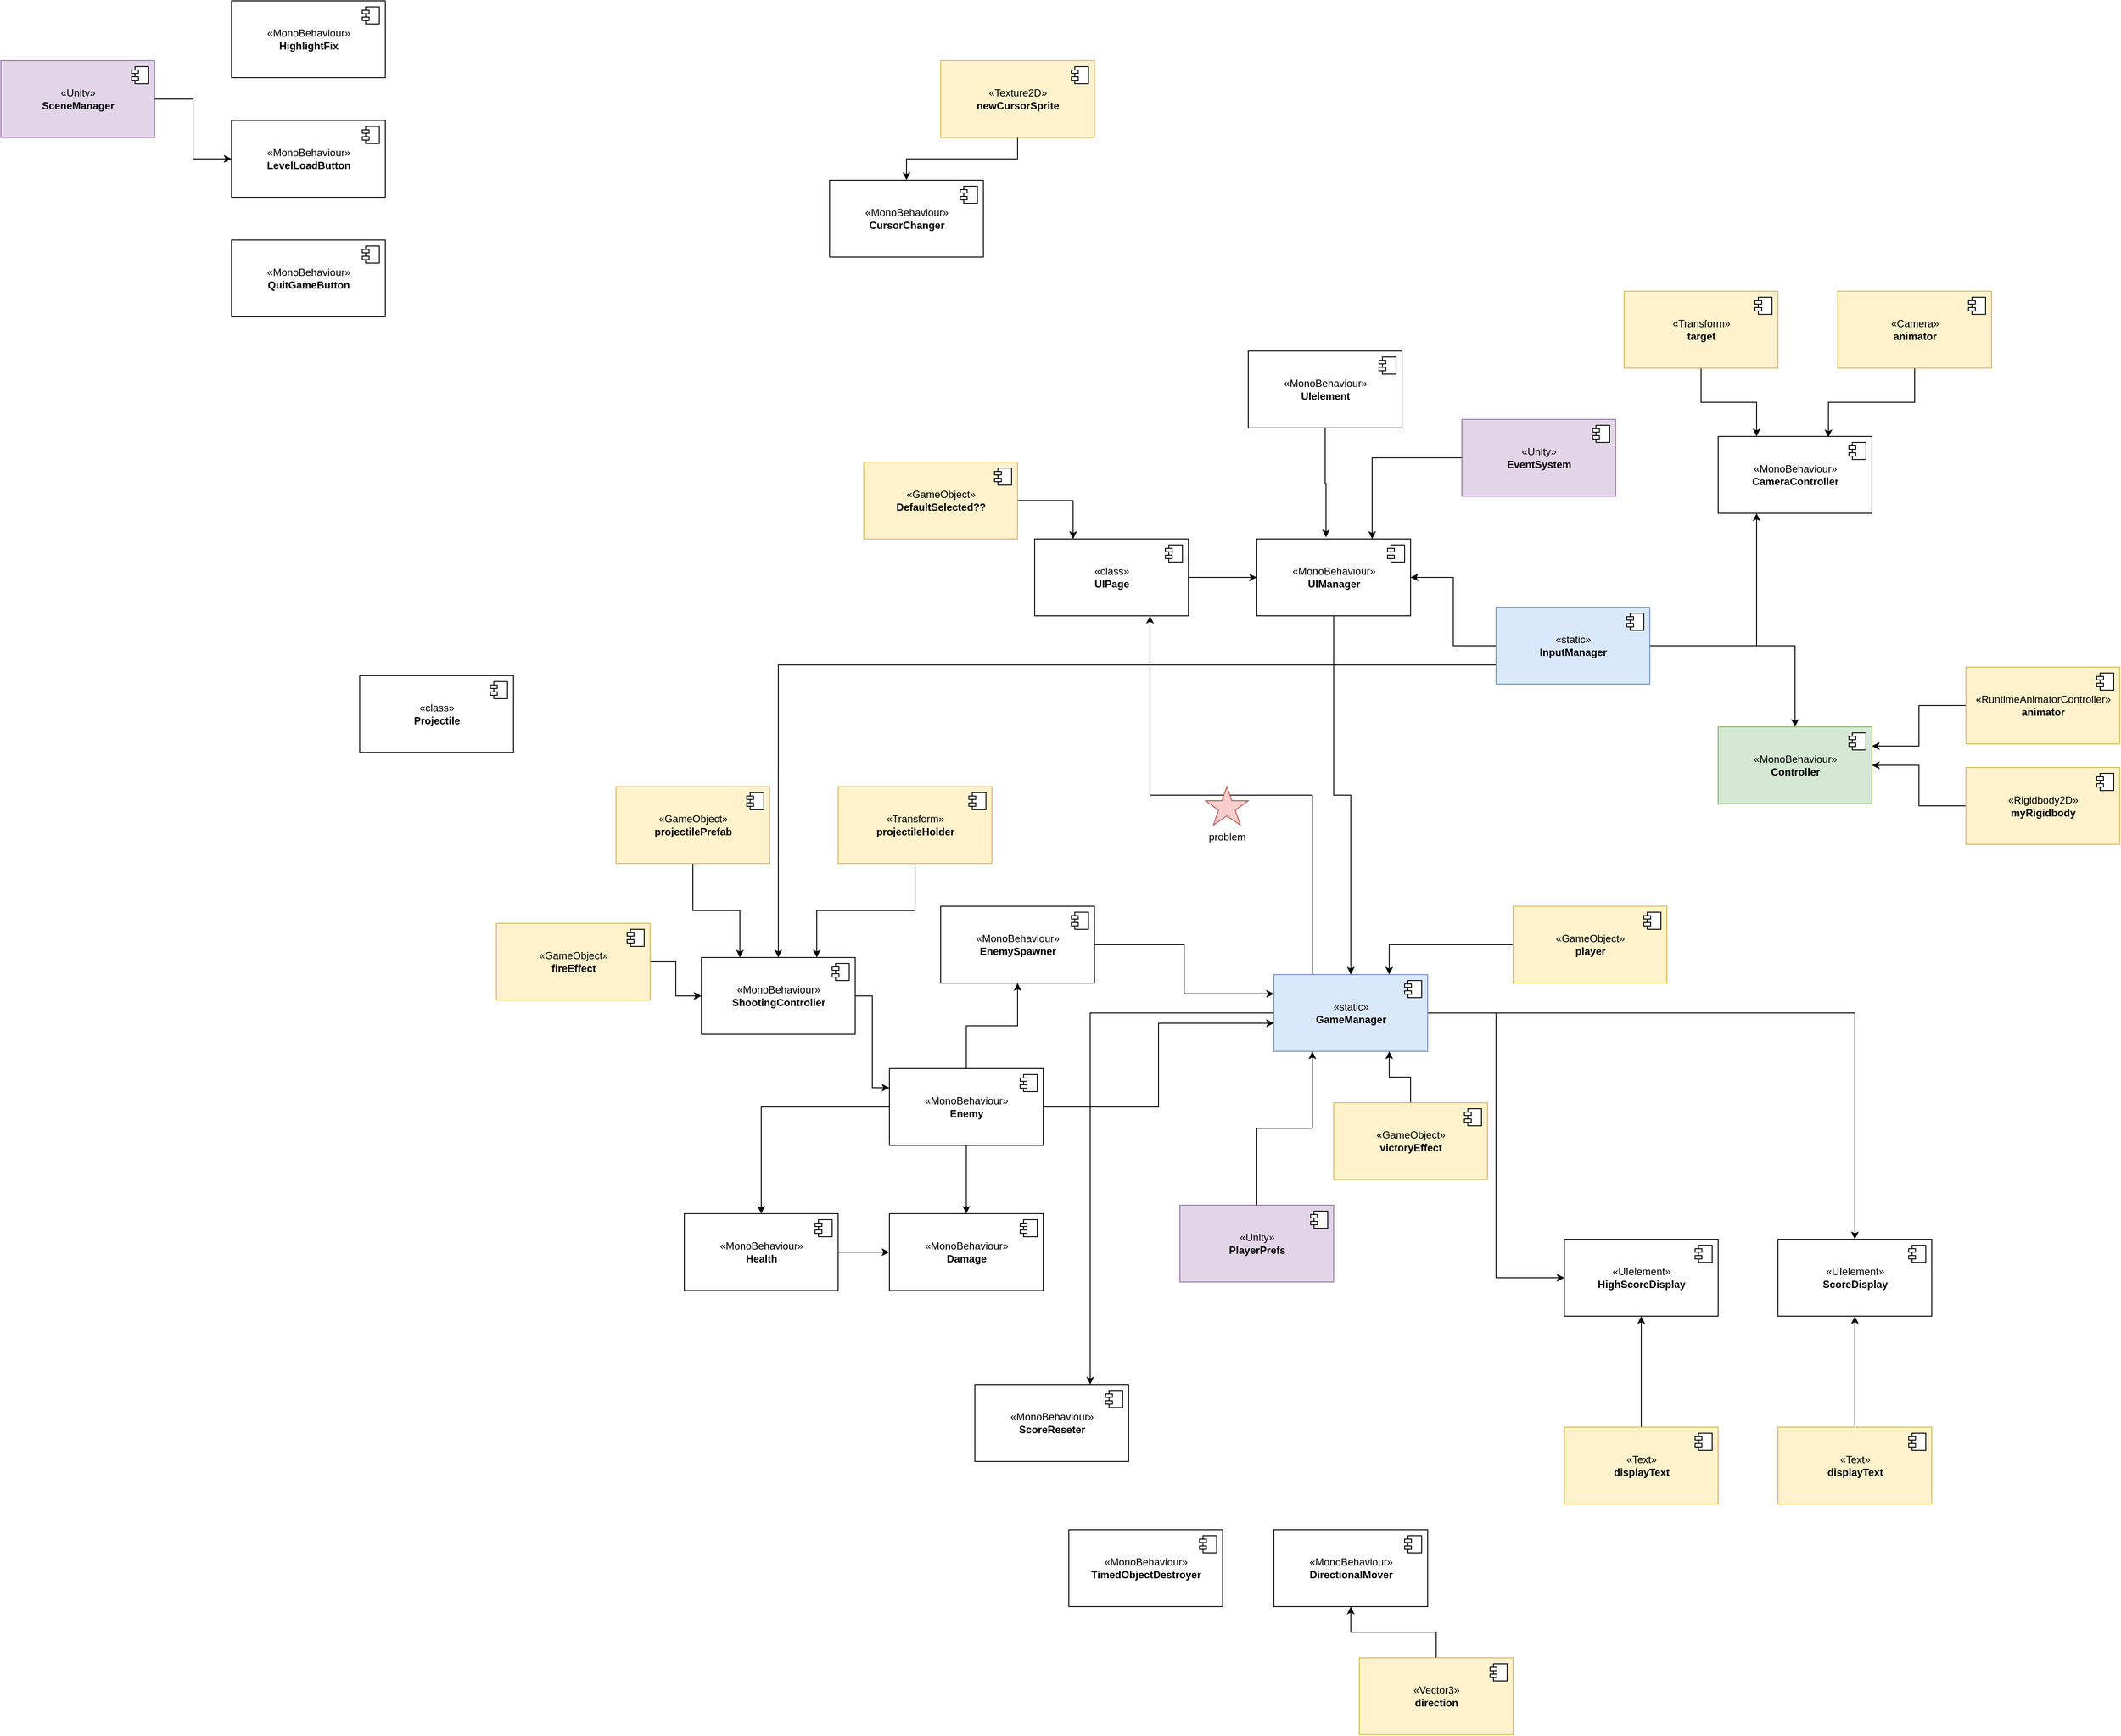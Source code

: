 <mxfile version="15.2.7" type="device"><diagram id="ICL6X1xurMgv6Cd_a8UE" name="Page-1"><mxGraphModel dx="1422" dy="822" grid="1" gridSize="10" guides="1" tooltips="1" connect="1" arrows="1" fold="1" page="1" pageScale="1" pageWidth="2400" pageHeight="2400" math="0" shadow="0"><root><mxCell id="0"/><mxCell id="1" parent="0"/><mxCell id="eBs7RHMkKGkpr1KGP_uZ-1" style="edgeStyle=orthogonalEdgeStyle;rounded=0;orthogonalLoop=1;jettySize=auto;html=1;entryX=0.5;entryY=0;entryDx=0;entryDy=0;" edge="1" parent="1" source="eBs7RHMkKGkpr1KGP_uZ-2" target="eBs7RHMkKGkpr1KGP_uZ-7"><mxGeometry relative="1" as="geometry"/></mxCell><mxCell id="eBs7RHMkKGkpr1KGP_uZ-2" value="«MonoBehaviour»&lt;br&gt;&lt;b&gt;UIManager&lt;/b&gt;" style="html=1;dropTarget=0;" vertex="1" parent="1"><mxGeometry x="1830" y="740" width="180" height="90" as="geometry"/></mxCell><mxCell id="eBs7RHMkKGkpr1KGP_uZ-3" value="" style="shape=module;jettyWidth=8;jettyHeight=4;" vertex="1" parent="eBs7RHMkKGkpr1KGP_uZ-2"><mxGeometry x="1" width="20" height="20" relative="1" as="geometry"><mxPoint x="-27" y="7" as="offset"/></mxGeometry></mxCell><mxCell id="eBs7RHMkKGkpr1KGP_uZ-4" style="edgeStyle=orthogonalEdgeStyle;rounded=0;orthogonalLoop=1;jettySize=auto;html=1;exitX=0.25;exitY=0;exitDx=0;exitDy=0;entryX=0.75;entryY=1;entryDx=0;entryDy=0;" edge="1" parent="1" source="eBs7RHMkKGkpr1KGP_uZ-7" target="eBs7RHMkKGkpr1KGP_uZ-32"><mxGeometry relative="1" as="geometry"/></mxCell><mxCell id="eBs7RHMkKGkpr1KGP_uZ-5" style="edgeStyle=orthogonalEdgeStyle;rounded=0;orthogonalLoop=1;jettySize=auto;html=1;entryX=0;entryY=0.5;entryDx=0;entryDy=0;" edge="1" parent="1" source="eBs7RHMkKGkpr1KGP_uZ-7" target="eBs7RHMkKGkpr1KGP_uZ-71"><mxGeometry relative="1" as="geometry"/></mxCell><mxCell id="eBs7RHMkKGkpr1KGP_uZ-6" style="edgeStyle=orthogonalEdgeStyle;rounded=0;orthogonalLoop=1;jettySize=auto;html=1;entryX=0.5;entryY=0;entryDx=0;entryDy=0;" edge="1" parent="1" source="eBs7RHMkKGkpr1KGP_uZ-7" target="eBs7RHMkKGkpr1KGP_uZ-87"><mxGeometry relative="1" as="geometry"/></mxCell><mxCell id="eBs7RHMkKGkpr1KGP_uZ-109" style="edgeStyle=orthogonalEdgeStyle;rounded=0;orthogonalLoop=1;jettySize=auto;html=1;entryX=0.75;entryY=0;entryDx=0;entryDy=0;" edge="1" parent="1" source="eBs7RHMkKGkpr1KGP_uZ-7" target="eBs7RHMkKGkpr1KGP_uZ-107"><mxGeometry relative="1" as="geometry"/></mxCell><mxCell id="eBs7RHMkKGkpr1KGP_uZ-7" value="«static»&lt;br&gt;&lt;b&gt;GameManager&lt;/b&gt;" style="html=1;dropTarget=0;fillColor=#dae8fc;strokeColor=#6c8ebf;" vertex="1" parent="1"><mxGeometry x="1850" y="1250" width="180" height="90" as="geometry"/></mxCell><mxCell id="eBs7RHMkKGkpr1KGP_uZ-8" value="" style="shape=module;jettyWidth=8;jettyHeight=4;" vertex="1" parent="eBs7RHMkKGkpr1KGP_uZ-7"><mxGeometry x="1" width="20" height="20" relative="1" as="geometry"><mxPoint x="-27" y="7" as="offset"/></mxGeometry></mxCell><mxCell id="eBs7RHMkKGkpr1KGP_uZ-9" value="«MonoBehaviour»&lt;br&gt;&lt;b&gt;Controller&lt;/b&gt;" style="html=1;dropTarget=0;fillColor=#d5e8d4;strokeColor=#82b366;" vertex="1" parent="1"><mxGeometry x="2370" y="960" width="180" height="90" as="geometry"/></mxCell><mxCell id="eBs7RHMkKGkpr1KGP_uZ-10" value="" style="shape=module;jettyWidth=8;jettyHeight=4;" vertex="1" parent="eBs7RHMkKGkpr1KGP_uZ-9"><mxGeometry x="1" width="20" height="20" relative="1" as="geometry"><mxPoint x="-27" y="7" as="offset"/></mxGeometry></mxCell><mxCell id="eBs7RHMkKGkpr1KGP_uZ-11" style="edgeStyle=orthogonalEdgeStyle;rounded=0;orthogonalLoop=1;jettySize=auto;html=1;entryX=0.5;entryY=0;entryDx=0;entryDy=0;" edge="1" parent="1" source="eBs7RHMkKGkpr1KGP_uZ-15" target="eBs7RHMkKGkpr1KGP_uZ-9"><mxGeometry relative="1" as="geometry"/></mxCell><mxCell id="eBs7RHMkKGkpr1KGP_uZ-12" style="edgeStyle=orthogonalEdgeStyle;rounded=0;orthogonalLoop=1;jettySize=auto;html=1;entryX=1;entryY=0.5;entryDx=0;entryDy=0;" edge="1" parent="1" source="eBs7RHMkKGkpr1KGP_uZ-15" target="eBs7RHMkKGkpr1KGP_uZ-2"><mxGeometry relative="1" as="geometry"/></mxCell><mxCell id="eBs7RHMkKGkpr1KGP_uZ-13" style="edgeStyle=orthogonalEdgeStyle;rounded=0;orthogonalLoop=1;jettySize=auto;html=1;entryX=0.25;entryY=1;entryDx=0;entryDy=0;" edge="1" parent="1" source="eBs7RHMkKGkpr1KGP_uZ-15" target="eBs7RHMkKGkpr1KGP_uZ-49"><mxGeometry relative="1" as="geometry"/></mxCell><mxCell id="eBs7RHMkKGkpr1KGP_uZ-14" style="edgeStyle=orthogonalEdgeStyle;rounded=0;orthogonalLoop=1;jettySize=auto;html=1;exitX=0;exitY=0.75;exitDx=0;exitDy=0;" edge="1" parent="1" source="eBs7RHMkKGkpr1KGP_uZ-15" target="eBs7RHMkKGkpr1KGP_uZ-58"><mxGeometry relative="1" as="geometry"/></mxCell><mxCell id="eBs7RHMkKGkpr1KGP_uZ-15" value="«static»&lt;br&gt;&lt;b&gt;InputManager&lt;/b&gt;" style="html=1;dropTarget=0;fillColor=#dae8fc;strokeColor=#6c8ebf;" vertex="1" parent="1"><mxGeometry x="2110" y="820" width="180" height="90" as="geometry"/></mxCell><mxCell id="eBs7RHMkKGkpr1KGP_uZ-16" value="" style="shape=module;jettyWidth=8;jettyHeight=4;" vertex="1" parent="eBs7RHMkKGkpr1KGP_uZ-15"><mxGeometry x="1" width="20" height="20" relative="1" as="geometry"><mxPoint x="-27" y="7" as="offset"/></mxGeometry></mxCell><mxCell id="eBs7RHMkKGkpr1KGP_uZ-17" style="edgeStyle=orthogonalEdgeStyle;rounded=0;orthogonalLoop=1;jettySize=auto;html=1;entryX=0;entryY=0.25;entryDx=0;entryDy=0;" edge="1" parent="1" source="eBs7RHMkKGkpr1KGP_uZ-18" target="eBs7RHMkKGkpr1KGP_uZ-7"><mxGeometry relative="1" as="geometry"/></mxCell><mxCell id="eBs7RHMkKGkpr1KGP_uZ-18" value="«MonoBehaviour»&lt;br&gt;&lt;b&gt;EnemySpawner&lt;/b&gt;" style="html=1;dropTarget=0;" vertex="1" parent="1"><mxGeometry x="1460" y="1170" width="180" height="90" as="geometry"/></mxCell><mxCell id="eBs7RHMkKGkpr1KGP_uZ-19" value="" style="shape=module;jettyWidth=8;jettyHeight=4;" vertex="1" parent="eBs7RHMkKGkpr1KGP_uZ-18"><mxGeometry x="1" width="20" height="20" relative="1" as="geometry"><mxPoint x="-27" y="7" as="offset"/></mxGeometry></mxCell><mxCell id="eBs7RHMkKGkpr1KGP_uZ-20" style="edgeStyle=orthogonalEdgeStyle;rounded=0;orthogonalLoop=1;jettySize=auto;html=1;entryX=0;entryY=0.633;entryDx=0;entryDy=0;entryPerimeter=0;" edge="1" parent="1" source="eBs7RHMkKGkpr1KGP_uZ-24" target="eBs7RHMkKGkpr1KGP_uZ-7"><mxGeometry relative="1" as="geometry"/></mxCell><mxCell id="eBs7RHMkKGkpr1KGP_uZ-21" style="edgeStyle=orthogonalEdgeStyle;rounded=0;orthogonalLoop=1;jettySize=auto;html=1;entryX=0.5;entryY=1;entryDx=0;entryDy=0;" edge="1" parent="1" source="eBs7RHMkKGkpr1KGP_uZ-24" target="eBs7RHMkKGkpr1KGP_uZ-18"><mxGeometry relative="1" as="geometry"/></mxCell><mxCell id="eBs7RHMkKGkpr1KGP_uZ-22" style="edgeStyle=orthogonalEdgeStyle;rounded=0;orthogonalLoop=1;jettySize=auto;html=1;entryX=0.5;entryY=0;entryDx=0;entryDy=0;" edge="1" parent="1" source="eBs7RHMkKGkpr1KGP_uZ-24" target="eBs7RHMkKGkpr1KGP_uZ-26"><mxGeometry relative="1" as="geometry"/></mxCell><mxCell id="eBs7RHMkKGkpr1KGP_uZ-23" style="edgeStyle=orthogonalEdgeStyle;rounded=0;orthogonalLoop=1;jettySize=auto;html=1;" edge="1" parent="1" source="eBs7RHMkKGkpr1KGP_uZ-24" target="eBs7RHMkKGkpr1KGP_uZ-29"><mxGeometry relative="1" as="geometry"/></mxCell><mxCell id="eBs7RHMkKGkpr1KGP_uZ-24" value="«MonoBehaviour»&lt;br&gt;&lt;b&gt;Enemy&lt;/b&gt;" style="html=1;dropTarget=0;" vertex="1" parent="1"><mxGeometry x="1400" y="1360" width="180" height="90" as="geometry"/></mxCell><mxCell id="eBs7RHMkKGkpr1KGP_uZ-25" value="" style="shape=module;jettyWidth=8;jettyHeight=4;" vertex="1" parent="eBs7RHMkKGkpr1KGP_uZ-24"><mxGeometry x="1" width="20" height="20" relative="1" as="geometry"><mxPoint x="-27" y="7" as="offset"/></mxGeometry></mxCell><mxCell id="eBs7RHMkKGkpr1KGP_uZ-26" value="«MonoBehaviour»&lt;br&gt;&lt;b&gt;Damage&lt;/b&gt;" style="html=1;dropTarget=0;" vertex="1" parent="1"><mxGeometry x="1400" y="1530" width="180" height="90" as="geometry"/></mxCell><mxCell id="eBs7RHMkKGkpr1KGP_uZ-27" value="" style="shape=module;jettyWidth=8;jettyHeight=4;" vertex="1" parent="eBs7RHMkKGkpr1KGP_uZ-26"><mxGeometry x="1" width="20" height="20" relative="1" as="geometry"><mxPoint x="-27" y="7" as="offset"/></mxGeometry></mxCell><mxCell id="eBs7RHMkKGkpr1KGP_uZ-28" style="edgeStyle=orthogonalEdgeStyle;rounded=0;orthogonalLoop=1;jettySize=auto;html=1;entryX=0;entryY=0.5;entryDx=0;entryDy=0;" edge="1" parent="1" source="eBs7RHMkKGkpr1KGP_uZ-29" target="eBs7RHMkKGkpr1KGP_uZ-26"><mxGeometry relative="1" as="geometry"/></mxCell><mxCell id="eBs7RHMkKGkpr1KGP_uZ-29" value="«MonoBehaviour»&lt;br&gt;&lt;b&gt;Health&lt;/b&gt;" style="html=1;dropTarget=0;" vertex="1" parent="1"><mxGeometry x="1160" y="1530" width="180" height="90" as="geometry"/></mxCell><mxCell id="eBs7RHMkKGkpr1KGP_uZ-30" value="" style="shape=module;jettyWidth=8;jettyHeight=4;" vertex="1" parent="eBs7RHMkKGkpr1KGP_uZ-29"><mxGeometry x="1" width="20" height="20" relative="1" as="geometry"><mxPoint x="-27" y="7" as="offset"/></mxGeometry></mxCell><mxCell id="eBs7RHMkKGkpr1KGP_uZ-31" style="edgeStyle=orthogonalEdgeStyle;rounded=0;orthogonalLoop=1;jettySize=auto;html=1;entryX=0;entryY=0.5;entryDx=0;entryDy=0;" edge="1" parent="1" source="eBs7RHMkKGkpr1KGP_uZ-32" target="eBs7RHMkKGkpr1KGP_uZ-2"><mxGeometry relative="1" as="geometry"/></mxCell><mxCell id="eBs7RHMkKGkpr1KGP_uZ-32" value="«class»&lt;br&gt;&lt;b&gt;UIPage&lt;/b&gt;" style="html=1;dropTarget=0;" vertex="1" parent="1"><mxGeometry x="1570" y="740" width="180" height="90" as="geometry"/></mxCell><mxCell id="eBs7RHMkKGkpr1KGP_uZ-33" value="" style="shape=module;jettyWidth=8;jettyHeight=4;" vertex="1" parent="eBs7RHMkKGkpr1KGP_uZ-32"><mxGeometry x="1" width="20" height="20" relative="1" as="geometry"><mxPoint x="-27" y="7" as="offset"/></mxGeometry></mxCell><mxCell id="eBs7RHMkKGkpr1KGP_uZ-34" style="edgeStyle=orthogonalEdgeStyle;rounded=0;orthogonalLoop=1;jettySize=auto;html=1;entryX=0.25;entryY=0;entryDx=0;entryDy=0;" edge="1" parent="1" source="eBs7RHMkKGkpr1KGP_uZ-35" target="eBs7RHMkKGkpr1KGP_uZ-32"><mxGeometry relative="1" as="geometry"/></mxCell><mxCell id="eBs7RHMkKGkpr1KGP_uZ-35" value="«GameObject»&lt;br&gt;&lt;b&gt;DefaultSelected??&lt;/b&gt;" style="html=1;dropTarget=0;fillColor=#fff2cc;strokeColor=#d6b656;" vertex="1" parent="1"><mxGeometry x="1370" y="650" width="180" height="90" as="geometry"/></mxCell><mxCell id="eBs7RHMkKGkpr1KGP_uZ-36" value="" style="shape=module;jettyWidth=8;jettyHeight=4;" vertex="1" parent="eBs7RHMkKGkpr1KGP_uZ-35"><mxGeometry x="1" width="20" height="20" relative="1" as="geometry"><mxPoint x="-27" y="7" as="offset"/></mxGeometry></mxCell><mxCell id="eBs7RHMkKGkpr1KGP_uZ-37" style="edgeStyle=orthogonalEdgeStyle;rounded=0;orthogonalLoop=1;jettySize=auto;html=1;entryX=1;entryY=0.5;entryDx=0;entryDy=0;" edge="1" parent="1" source="eBs7RHMkKGkpr1KGP_uZ-38" target="eBs7RHMkKGkpr1KGP_uZ-9"><mxGeometry relative="1" as="geometry"/></mxCell><mxCell id="eBs7RHMkKGkpr1KGP_uZ-38" value="«Rigidbody2D»&lt;br&gt;&lt;b&gt;myRigidbody&lt;/b&gt;" style="html=1;dropTarget=0;fillColor=#fff2cc;strokeColor=#d6b656;" vertex="1" parent="1"><mxGeometry x="2660" y="1007.5" width="180" height="90" as="geometry"/></mxCell><mxCell id="eBs7RHMkKGkpr1KGP_uZ-39" value="" style="shape=module;jettyWidth=8;jettyHeight=4;" vertex="1" parent="eBs7RHMkKGkpr1KGP_uZ-38"><mxGeometry x="1" width="20" height="20" relative="1" as="geometry"><mxPoint x="-27" y="7" as="offset"/></mxGeometry></mxCell><mxCell id="eBs7RHMkKGkpr1KGP_uZ-40" style="edgeStyle=orthogonalEdgeStyle;rounded=0;orthogonalLoop=1;jettySize=auto;html=1;entryX=1;entryY=0.25;entryDx=0;entryDy=0;" edge="1" parent="1" source="eBs7RHMkKGkpr1KGP_uZ-41" target="eBs7RHMkKGkpr1KGP_uZ-9"><mxGeometry relative="1" as="geometry"/></mxCell><mxCell id="eBs7RHMkKGkpr1KGP_uZ-41" value="«RuntimeAnimatorController»&lt;br&gt;&lt;b&gt;animator&lt;/b&gt;" style="html=1;dropTarget=0;fillColor=#fff2cc;strokeColor=#d6b656;" vertex="1" parent="1"><mxGeometry x="2660" y="890" width="180" height="90" as="geometry"/></mxCell><mxCell id="eBs7RHMkKGkpr1KGP_uZ-42" value="" style="shape=module;jettyWidth=8;jettyHeight=4;" vertex="1" parent="eBs7RHMkKGkpr1KGP_uZ-41"><mxGeometry x="1" width="20" height="20" relative="1" as="geometry"><mxPoint x="-27" y="7" as="offset"/></mxGeometry></mxCell><mxCell id="eBs7RHMkKGkpr1KGP_uZ-43" style="edgeStyle=orthogonalEdgeStyle;rounded=0;orthogonalLoop=1;jettySize=auto;html=1;entryX=0.45;entryY=-0.022;entryDx=0;entryDy=0;entryPerimeter=0;" edge="1" parent="1" source="eBs7RHMkKGkpr1KGP_uZ-44" target="eBs7RHMkKGkpr1KGP_uZ-2"><mxGeometry relative="1" as="geometry"/></mxCell><mxCell id="eBs7RHMkKGkpr1KGP_uZ-44" value="«MonoBehaviour»&lt;br&gt;&lt;b&gt;UIelement&lt;/b&gt;" style="html=1;dropTarget=0;" vertex="1" parent="1"><mxGeometry x="1820" y="520" width="180" height="90" as="geometry"/></mxCell><mxCell id="eBs7RHMkKGkpr1KGP_uZ-45" value="" style="shape=module;jettyWidth=8;jettyHeight=4;" vertex="1" parent="eBs7RHMkKGkpr1KGP_uZ-44"><mxGeometry x="1" width="20" height="20" relative="1" as="geometry"><mxPoint x="-27" y="7" as="offset"/></mxGeometry></mxCell><mxCell id="eBs7RHMkKGkpr1KGP_uZ-46" style="edgeStyle=orthogonalEdgeStyle;rounded=0;orthogonalLoop=1;jettySize=auto;html=1;entryX=0.75;entryY=0;entryDx=0;entryDy=0;" edge="1" parent="1" source="eBs7RHMkKGkpr1KGP_uZ-47" target="eBs7RHMkKGkpr1KGP_uZ-2"><mxGeometry relative="1" as="geometry"/></mxCell><mxCell id="eBs7RHMkKGkpr1KGP_uZ-47" value="«Unity»&lt;br&gt;&lt;b&gt;EventSystem&lt;/b&gt;" style="html=1;dropTarget=0;fillColor=#e1d5e7;strokeColor=#9673a6;" vertex="1" parent="1"><mxGeometry x="2070" y="600" width="180" height="90" as="geometry"/></mxCell><mxCell id="eBs7RHMkKGkpr1KGP_uZ-48" value="" style="shape=module;jettyWidth=8;jettyHeight=4;" vertex="1" parent="eBs7RHMkKGkpr1KGP_uZ-47"><mxGeometry x="1" width="20" height="20" relative="1" as="geometry"><mxPoint x="-27" y="7" as="offset"/></mxGeometry></mxCell><mxCell id="eBs7RHMkKGkpr1KGP_uZ-49" value="«MonoBehaviour»&lt;br&gt;&lt;b&gt;CameraController&lt;/b&gt;" style="html=1;dropTarget=0;" vertex="1" parent="1"><mxGeometry x="2370" y="620" width="180" height="90" as="geometry"/></mxCell><mxCell id="eBs7RHMkKGkpr1KGP_uZ-50" value="" style="shape=module;jettyWidth=8;jettyHeight=4;" vertex="1" parent="eBs7RHMkKGkpr1KGP_uZ-49"><mxGeometry x="1" width="20" height="20" relative="1" as="geometry"><mxPoint x="-27" y="7" as="offset"/></mxGeometry></mxCell><mxCell id="eBs7RHMkKGkpr1KGP_uZ-51" style="edgeStyle=orthogonalEdgeStyle;rounded=0;orthogonalLoop=1;jettySize=auto;html=1;entryX=0.717;entryY=0.011;entryDx=0;entryDy=0;entryPerimeter=0;" edge="1" parent="1" source="eBs7RHMkKGkpr1KGP_uZ-52" target="eBs7RHMkKGkpr1KGP_uZ-49"><mxGeometry relative="1" as="geometry"/></mxCell><mxCell id="eBs7RHMkKGkpr1KGP_uZ-52" value="«Camera»&lt;br&gt;&lt;b&gt;animator&lt;/b&gt;" style="html=1;dropTarget=0;fillColor=#fff2cc;strokeColor=#d6b656;" vertex="1" parent="1"><mxGeometry x="2510" y="450" width="180" height="90" as="geometry"/></mxCell><mxCell id="eBs7RHMkKGkpr1KGP_uZ-53" value="" style="shape=module;jettyWidth=8;jettyHeight=4;" vertex="1" parent="eBs7RHMkKGkpr1KGP_uZ-52"><mxGeometry x="1" width="20" height="20" relative="1" as="geometry"><mxPoint x="-27" y="7" as="offset"/></mxGeometry></mxCell><mxCell id="eBs7RHMkKGkpr1KGP_uZ-54" style="edgeStyle=orthogonalEdgeStyle;rounded=0;orthogonalLoop=1;jettySize=auto;html=1;entryX=0.25;entryY=0;entryDx=0;entryDy=0;" edge="1" parent="1" source="eBs7RHMkKGkpr1KGP_uZ-55" target="eBs7RHMkKGkpr1KGP_uZ-49"><mxGeometry relative="1" as="geometry"/></mxCell><mxCell id="eBs7RHMkKGkpr1KGP_uZ-55" value="«Transform»&lt;br&gt;&lt;b&gt;target&lt;/b&gt;" style="html=1;dropTarget=0;fillColor=#fff2cc;strokeColor=#d6b656;" vertex="1" parent="1"><mxGeometry x="2260" y="450" width="180" height="90" as="geometry"/></mxCell><mxCell id="eBs7RHMkKGkpr1KGP_uZ-56" value="" style="shape=module;jettyWidth=8;jettyHeight=4;" vertex="1" parent="eBs7RHMkKGkpr1KGP_uZ-55"><mxGeometry x="1" width="20" height="20" relative="1" as="geometry"><mxPoint x="-27" y="7" as="offset"/></mxGeometry></mxCell><mxCell id="eBs7RHMkKGkpr1KGP_uZ-57" style="edgeStyle=orthogonalEdgeStyle;rounded=0;orthogonalLoop=1;jettySize=auto;html=1;entryX=0;entryY=0.25;entryDx=0;entryDy=0;" edge="1" parent="1" source="eBs7RHMkKGkpr1KGP_uZ-58" target="eBs7RHMkKGkpr1KGP_uZ-24"><mxGeometry relative="1" as="geometry"/></mxCell><mxCell id="eBs7RHMkKGkpr1KGP_uZ-58" value="«MonoBehaviour»&lt;br&gt;&lt;b&gt;ShootingController&lt;/b&gt;" style="html=1;dropTarget=0;" vertex="1" parent="1"><mxGeometry x="1180" y="1230" width="180" height="90" as="geometry"/></mxCell><mxCell id="eBs7RHMkKGkpr1KGP_uZ-59" value="" style="shape=module;jettyWidth=8;jettyHeight=4;" vertex="1" parent="eBs7RHMkKGkpr1KGP_uZ-58"><mxGeometry x="1" width="20" height="20" relative="1" as="geometry"><mxPoint x="-27" y="7" as="offset"/></mxGeometry></mxCell><mxCell id="eBs7RHMkKGkpr1KGP_uZ-60" style="edgeStyle=orthogonalEdgeStyle;rounded=0;orthogonalLoop=1;jettySize=auto;html=1;entryX=0.25;entryY=0;entryDx=0;entryDy=0;" edge="1" parent="1" source="eBs7RHMkKGkpr1KGP_uZ-61" target="eBs7RHMkKGkpr1KGP_uZ-58"><mxGeometry relative="1" as="geometry"/></mxCell><mxCell id="eBs7RHMkKGkpr1KGP_uZ-61" value="«GameObject»&lt;br&gt;&lt;b&gt;projectilePrefab&lt;/b&gt;" style="html=1;dropTarget=0;fillColor=#fff2cc;strokeColor=#d6b656;" vertex="1" parent="1"><mxGeometry x="1080" y="1030" width="180" height="90" as="geometry"/></mxCell><mxCell id="eBs7RHMkKGkpr1KGP_uZ-62" value="" style="shape=module;jettyWidth=8;jettyHeight=4;" vertex="1" parent="eBs7RHMkKGkpr1KGP_uZ-61"><mxGeometry x="1" width="20" height="20" relative="1" as="geometry"><mxPoint x="-27" y="7" as="offset"/></mxGeometry></mxCell><mxCell id="eBs7RHMkKGkpr1KGP_uZ-63" style="edgeStyle=orthogonalEdgeStyle;rounded=0;orthogonalLoop=1;jettySize=auto;html=1;entryX=0.75;entryY=0;entryDx=0;entryDy=0;" edge="1" parent="1" source="eBs7RHMkKGkpr1KGP_uZ-64" target="eBs7RHMkKGkpr1KGP_uZ-58"><mxGeometry relative="1" as="geometry"/></mxCell><mxCell id="eBs7RHMkKGkpr1KGP_uZ-64" value="«Transform»&lt;br&gt;&lt;b&gt;projectileHolder&lt;/b&gt;" style="html=1;dropTarget=0;fillColor=#fff2cc;strokeColor=#d6b656;" vertex="1" parent="1"><mxGeometry x="1340" y="1030" width="180" height="90" as="geometry"/></mxCell><mxCell id="eBs7RHMkKGkpr1KGP_uZ-65" value="" style="shape=module;jettyWidth=8;jettyHeight=4;" vertex="1" parent="eBs7RHMkKGkpr1KGP_uZ-64"><mxGeometry x="1" width="20" height="20" relative="1" as="geometry"><mxPoint x="-27" y="7" as="offset"/></mxGeometry></mxCell><mxCell id="eBs7RHMkKGkpr1KGP_uZ-66" style="edgeStyle=orthogonalEdgeStyle;rounded=0;orthogonalLoop=1;jettySize=auto;html=1;entryX=0;entryY=0.5;entryDx=0;entryDy=0;" edge="1" parent="1" source="eBs7RHMkKGkpr1KGP_uZ-67" target="eBs7RHMkKGkpr1KGP_uZ-58"><mxGeometry relative="1" as="geometry"/></mxCell><mxCell id="eBs7RHMkKGkpr1KGP_uZ-67" value="«GameObject»&lt;br&gt;&lt;b&gt;fireEffect&lt;/b&gt;" style="html=1;dropTarget=0;fillColor=#fff2cc;strokeColor=#d6b656;" vertex="1" parent="1"><mxGeometry x="940" y="1190" width="180" height="90" as="geometry"/></mxCell><mxCell id="eBs7RHMkKGkpr1KGP_uZ-68" value="" style="shape=module;jettyWidth=8;jettyHeight=4;" vertex="1" parent="eBs7RHMkKGkpr1KGP_uZ-67"><mxGeometry x="1" width="20" height="20" relative="1" as="geometry"><mxPoint x="-27" y="7" as="offset"/></mxGeometry></mxCell><mxCell id="eBs7RHMkKGkpr1KGP_uZ-69" value="«class»&lt;br&gt;&lt;b&gt;Projectile&lt;/b&gt;" style="html=1;dropTarget=0;" vertex="1" parent="1"><mxGeometry x="780" y="900" width="180" height="90" as="geometry"/></mxCell><mxCell id="eBs7RHMkKGkpr1KGP_uZ-70" value="" style="shape=module;jettyWidth=8;jettyHeight=4;" vertex="1" parent="eBs7RHMkKGkpr1KGP_uZ-69"><mxGeometry x="1" width="20" height="20" relative="1" as="geometry"><mxPoint x="-27" y="7" as="offset"/></mxGeometry></mxCell><mxCell id="eBs7RHMkKGkpr1KGP_uZ-71" value="«UIelement»&lt;br&gt;&lt;b&gt;HighScoreDisplay&lt;/b&gt;" style="html=1;dropTarget=0;" vertex="1" parent="1"><mxGeometry x="2190" y="1560" width="180" height="90" as="geometry"/></mxCell><mxCell id="eBs7RHMkKGkpr1KGP_uZ-72" value="" style="shape=module;jettyWidth=8;jettyHeight=4;" vertex="1" parent="eBs7RHMkKGkpr1KGP_uZ-71"><mxGeometry x="1" width="20" height="20" relative="1" as="geometry"><mxPoint x="-27" y="7" as="offset"/></mxGeometry></mxCell><mxCell id="eBs7RHMkKGkpr1KGP_uZ-73" value="«MonoBehaviour»&lt;br&gt;&lt;b&gt;CursorChanger&lt;/b&gt;" style="html=1;dropTarget=0;" vertex="1" parent="1"><mxGeometry x="1330" y="320" width="180" height="90" as="geometry"/></mxCell><mxCell id="eBs7RHMkKGkpr1KGP_uZ-74" value="" style="shape=module;jettyWidth=8;jettyHeight=4;" vertex="1" parent="eBs7RHMkKGkpr1KGP_uZ-73"><mxGeometry x="1" width="20" height="20" relative="1" as="geometry"><mxPoint x="-27" y="7" as="offset"/></mxGeometry></mxCell><mxCell id="eBs7RHMkKGkpr1KGP_uZ-75" style="edgeStyle=orthogonalEdgeStyle;rounded=0;orthogonalLoop=1;jettySize=auto;html=1;entryX=0.5;entryY=0;entryDx=0;entryDy=0;" edge="1" parent="1" source="eBs7RHMkKGkpr1KGP_uZ-76" target="eBs7RHMkKGkpr1KGP_uZ-73"><mxGeometry relative="1" as="geometry"/></mxCell><mxCell id="eBs7RHMkKGkpr1KGP_uZ-76" value="«Texture2D»&lt;br&gt;&lt;b&gt;newCursorSprite&lt;/b&gt;" style="html=1;dropTarget=0;fillColor=#fff2cc;strokeColor=#d6b656;" vertex="1" parent="1"><mxGeometry x="1460" y="180" width="180" height="90" as="geometry"/></mxCell><mxCell id="eBs7RHMkKGkpr1KGP_uZ-77" value="" style="shape=module;jettyWidth=8;jettyHeight=4;" vertex="1" parent="eBs7RHMkKGkpr1KGP_uZ-76"><mxGeometry x="1" width="20" height="20" relative="1" as="geometry"><mxPoint x="-27" y="7" as="offset"/></mxGeometry></mxCell><mxCell id="eBs7RHMkKGkpr1KGP_uZ-78" value="«MonoBehaviour»&lt;br&gt;&lt;b&gt;HighlightFix&lt;/b&gt;" style="html=1;dropTarget=0;" vertex="1" parent="1"><mxGeometry x="630" y="110" width="180" height="90" as="geometry"/></mxCell><mxCell id="eBs7RHMkKGkpr1KGP_uZ-79" value="" style="shape=module;jettyWidth=8;jettyHeight=4;" vertex="1" parent="eBs7RHMkKGkpr1KGP_uZ-78"><mxGeometry x="1" width="20" height="20" relative="1" as="geometry"><mxPoint x="-27" y="7" as="offset"/></mxGeometry></mxCell><mxCell id="eBs7RHMkKGkpr1KGP_uZ-80" value="«MonoBehaviour»&lt;br&gt;&lt;b&gt;LevelLoadButton&lt;/b&gt;" style="html=1;dropTarget=0;" vertex="1" parent="1"><mxGeometry x="630" y="250" width="180" height="90" as="geometry"/></mxCell><mxCell id="eBs7RHMkKGkpr1KGP_uZ-81" value="" style="shape=module;jettyWidth=8;jettyHeight=4;" vertex="1" parent="eBs7RHMkKGkpr1KGP_uZ-80"><mxGeometry x="1" width="20" height="20" relative="1" as="geometry"><mxPoint x="-27" y="7" as="offset"/></mxGeometry></mxCell><mxCell id="eBs7RHMkKGkpr1KGP_uZ-82" style="edgeStyle=orthogonalEdgeStyle;rounded=0;orthogonalLoop=1;jettySize=auto;html=1;entryX=0;entryY=0.5;entryDx=0;entryDy=0;" edge="1" parent="1" source="eBs7RHMkKGkpr1KGP_uZ-83" target="eBs7RHMkKGkpr1KGP_uZ-80"><mxGeometry relative="1" as="geometry"/></mxCell><mxCell id="eBs7RHMkKGkpr1KGP_uZ-83" value="«Unity»&lt;br&gt;&lt;b&gt;SceneManager&lt;/b&gt;" style="html=1;dropTarget=0;fillColor=#e1d5e7;strokeColor=#9673a6;" vertex="1" parent="1"><mxGeometry x="360" y="180" width="180" height="90" as="geometry"/></mxCell><mxCell id="eBs7RHMkKGkpr1KGP_uZ-84" value="" style="shape=module;jettyWidth=8;jettyHeight=4;" vertex="1" parent="eBs7RHMkKGkpr1KGP_uZ-83"><mxGeometry x="1" width="20" height="20" relative="1" as="geometry"><mxPoint x="-27" y="7" as="offset"/></mxGeometry></mxCell><mxCell id="eBs7RHMkKGkpr1KGP_uZ-85" value="«MonoBehaviour»&lt;br&gt;&lt;b&gt;QuitGameButton&lt;/b&gt;" style="html=1;dropTarget=0;" vertex="1" parent="1"><mxGeometry x="630" y="390" width="180" height="90" as="geometry"/></mxCell><mxCell id="eBs7RHMkKGkpr1KGP_uZ-86" value="" style="shape=module;jettyWidth=8;jettyHeight=4;" vertex="1" parent="eBs7RHMkKGkpr1KGP_uZ-85"><mxGeometry x="1" width="20" height="20" relative="1" as="geometry"><mxPoint x="-27" y="7" as="offset"/></mxGeometry></mxCell><mxCell id="eBs7RHMkKGkpr1KGP_uZ-87" value="«UIelement»&lt;br&gt;&lt;b&gt;ScoreDisplay&lt;/b&gt;" style="html=1;dropTarget=0;" vertex="1" parent="1"><mxGeometry x="2440" y="1560" width="180" height="90" as="geometry"/></mxCell><mxCell id="eBs7RHMkKGkpr1KGP_uZ-88" value="" style="shape=module;jettyWidth=8;jettyHeight=4;" vertex="1" parent="eBs7RHMkKGkpr1KGP_uZ-87"><mxGeometry x="1" width="20" height="20" relative="1" as="geometry"><mxPoint x="-27" y="7" as="offset"/></mxGeometry></mxCell><mxCell id="eBs7RHMkKGkpr1KGP_uZ-89" style="edgeStyle=orthogonalEdgeStyle;rounded=0;orthogonalLoop=1;jettySize=auto;html=1;" edge="1" parent="1" source="eBs7RHMkKGkpr1KGP_uZ-90" target="eBs7RHMkKGkpr1KGP_uZ-87"><mxGeometry relative="1" as="geometry"/></mxCell><mxCell id="eBs7RHMkKGkpr1KGP_uZ-90" value="«Text»&lt;br&gt;&lt;b&gt;displayText&lt;/b&gt;" style="html=1;dropTarget=0;fillColor=#fff2cc;strokeColor=#d6b656;" vertex="1" parent="1"><mxGeometry x="2440" y="1780" width="180" height="90" as="geometry"/></mxCell><mxCell id="eBs7RHMkKGkpr1KGP_uZ-91" value="" style="shape=module;jettyWidth=8;jettyHeight=4;" vertex="1" parent="eBs7RHMkKGkpr1KGP_uZ-90"><mxGeometry x="1" width="20" height="20" relative="1" as="geometry"><mxPoint x="-27" y="7" as="offset"/></mxGeometry></mxCell><mxCell id="eBs7RHMkKGkpr1KGP_uZ-92" style="edgeStyle=orthogonalEdgeStyle;rounded=0;orthogonalLoop=1;jettySize=auto;html=1;" edge="1" parent="1" source="eBs7RHMkKGkpr1KGP_uZ-93" target="eBs7RHMkKGkpr1KGP_uZ-71"><mxGeometry relative="1" as="geometry"/></mxCell><mxCell id="eBs7RHMkKGkpr1KGP_uZ-93" value="«Text»&lt;br&gt;&lt;b&gt;displayText&lt;/b&gt;" style="html=1;dropTarget=0;fillColor=#fff2cc;strokeColor=#d6b656;" vertex="1" parent="1"><mxGeometry x="2190" y="1780" width="180" height="90" as="geometry"/></mxCell><mxCell id="eBs7RHMkKGkpr1KGP_uZ-94" value="" style="shape=module;jettyWidth=8;jettyHeight=4;" vertex="1" parent="eBs7RHMkKGkpr1KGP_uZ-93"><mxGeometry x="1" width="20" height="20" relative="1" as="geometry"><mxPoint x="-27" y="7" as="offset"/></mxGeometry></mxCell><mxCell id="eBs7RHMkKGkpr1KGP_uZ-95" value="«MonoBehaviour»&lt;br&gt;&lt;b&gt;DirectionalMover&lt;/b&gt;" style="html=1;dropTarget=0;" vertex="1" parent="1"><mxGeometry x="1850" y="1900" width="180" height="90" as="geometry"/></mxCell><mxCell id="eBs7RHMkKGkpr1KGP_uZ-96" value="" style="shape=module;jettyWidth=8;jettyHeight=4;" vertex="1" parent="eBs7RHMkKGkpr1KGP_uZ-95"><mxGeometry x="1" width="20" height="20" relative="1" as="geometry"><mxPoint x="-27" y="7" as="offset"/></mxGeometry></mxCell><mxCell id="eBs7RHMkKGkpr1KGP_uZ-97" style="edgeStyle=orthogonalEdgeStyle;rounded=0;orthogonalLoop=1;jettySize=auto;html=1;entryX=0.75;entryY=0;entryDx=0;entryDy=0;" edge="1" parent="1" source="eBs7RHMkKGkpr1KGP_uZ-98" target="eBs7RHMkKGkpr1KGP_uZ-7"><mxGeometry relative="1" as="geometry"/></mxCell><mxCell id="eBs7RHMkKGkpr1KGP_uZ-98" value="«GameObject»&lt;br&gt;&lt;b&gt;player&lt;/b&gt;" style="html=1;dropTarget=0;fillColor=#fff2cc;strokeColor=#d6b656;" vertex="1" parent="1"><mxGeometry x="2130" y="1170" width="180" height="90" as="geometry"/></mxCell><mxCell id="eBs7RHMkKGkpr1KGP_uZ-99" value="" style="shape=module;jettyWidth=8;jettyHeight=4;" vertex="1" parent="eBs7RHMkKGkpr1KGP_uZ-98"><mxGeometry x="1" width="20" height="20" relative="1" as="geometry"><mxPoint x="-27" y="7" as="offset"/></mxGeometry></mxCell><mxCell id="eBs7RHMkKGkpr1KGP_uZ-100" style="edgeStyle=orthogonalEdgeStyle;rounded=0;orthogonalLoop=1;jettySize=auto;html=1;entryX=0.75;entryY=1;entryDx=0;entryDy=0;" edge="1" parent="1" source="eBs7RHMkKGkpr1KGP_uZ-101" target="eBs7RHMkKGkpr1KGP_uZ-7"><mxGeometry relative="1" as="geometry"/></mxCell><mxCell id="eBs7RHMkKGkpr1KGP_uZ-101" value="«GameObject»&lt;br&gt;&lt;b&gt;victoryEffect&lt;/b&gt;" style="html=1;dropTarget=0;fillColor=#fff2cc;strokeColor=#d6b656;" vertex="1" parent="1"><mxGeometry x="1920" y="1400" width="180" height="90" as="geometry"/></mxCell><mxCell id="eBs7RHMkKGkpr1KGP_uZ-102" value="" style="shape=module;jettyWidth=8;jettyHeight=4;" vertex="1" parent="eBs7RHMkKGkpr1KGP_uZ-101"><mxGeometry x="1" width="20" height="20" relative="1" as="geometry"><mxPoint x="-27" y="7" as="offset"/></mxGeometry></mxCell><mxCell id="eBs7RHMkKGkpr1KGP_uZ-103" style="edgeStyle=orthogonalEdgeStyle;rounded=0;orthogonalLoop=1;jettySize=auto;html=1;entryX=0.25;entryY=1;entryDx=0;entryDy=0;" edge="1" parent="1" source="eBs7RHMkKGkpr1KGP_uZ-104" target="eBs7RHMkKGkpr1KGP_uZ-7"><mxGeometry relative="1" as="geometry"/></mxCell><mxCell id="eBs7RHMkKGkpr1KGP_uZ-104" value="«Unity»&lt;br&gt;&lt;b&gt;PlayerPrefs&lt;/b&gt;" style="html=1;dropTarget=0;fillColor=#e1d5e7;strokeColor=#9673a6;" vertex="1" parent="1"><mxGeometry x="1740" y="1520" width="180" height="90" as="geometry"/></mxCell><mxCell id="eBs7RHMkKGkpr1KGP_uZ-105" value="" style="shape=module;jettyWidth=8;jettyHeight=4;" vertex="1" parent="eBs7RHMkKGkpr1KGP_uZ-104"><mxGeometry x="1" width="20" height="20" relative="1" as="geometry"><mxPoint x="-27" y="7" as="offset"/></mxGeometry></mxCell><mxCell id="eBs7RHMkKGkpr1KGP_uZ-106" value="problem" style="verticalLabelPosition=bottom;verticalAlign=top;html=1;shape=mxgraph.basic.star;fillColor=#f8cecc;strokeColor=#b85450;" vertex="1" parent="1"><mxGeometry x="1770" y="1030" width="50" height="45" as="geometry"/></mxCell><mxCell id="eBs7RHMkKGkpr1KGP_uZ-107" value="«MonoBehaviour»&lt;br&gt;&lt;b&gt;ScoreReseter&lt;/b&gt;" style="html=1;dropTarget=0;" vertex="1" parent="1"><mxGeometry x="1500" y="1730" width="180" height="90" as="geometry"/></mxCell><mxCell id="eBs7RHMkKGkpr1KGP_uZ-108" value="" style="shape=module;jettyWidth=8;jettyHeight=4;" vertex="1" parent="eBs7RHMkKGkpr1KGP_uZ-107"><mxGeometry x="1" width="20" height="20" relative="1" as="geometry"><mxPoint x="-27" y="7" as="offset"/></mxGeometry></mxCell><mxCell id="eBs7RHMkKGkpr1KGP_uZ-110" value="«MonoBehaviour»&lt;br&gt;&lt;b&gt;TimedObjectDestroyer&lt;/b&gt;" style="html=1;dropTarget=0;" vertex="1" parent="1"><mxGeometry x="1610" y="1900" width="180" height="90" as="geometry"/></mxCell><mxCell id="eBs7RHMkKGkpr1KGP_uZ-111" value="" style="shape=module;jettyWidth=8;jettyHeight=4;" vertex="1" parent="eBs7RHMkKGkpr1KGP_uZ-110"><mxGeometry x="1" width="20" height="20" relative="1" as="geometry"><mxPoint x="-27" y="7" as="offset"/></mxGeometry></mxCell><mxCell id="eBs7RHMkKGkpr1KGP_uZ-114" style="edgeStyle=orthogonalEdgeStyle;rounded=0;orthogonalLoop=1;jettySize=auto;html=1;entryX=0.5;entryY=1;entryDx=0;entryDy=0;" edge="1" parent="1" source="eBs7RHMkKGkpr1KGP_uZ-112" target="eBs7RHMkKGkpr1KGP_uZ-95"><mxGeometry relative="1" as="geometry"/></mxCell><mxCell id="eBs7RHMkKGkpr1KGP_uZ-112" value="«Vector3»&lt;br&gt;&lt;b&gt;direction&lt;/b&gt;" style="html=1;dropTarget=0;fillColor=#fff2cc;strokeColor=#d6b656;" vertex="1" parent="1"><mxGeometry x="1950" y="2050" width="180" height="90" as="geometry"/></mxCell><mxCell id="eBs7RHMkKGkpr1KGP_uZ-113" value="" style="shape=module;jettyWidth=8;jettyHeight=4;" vertex="1" parent="eBs7RHMkKGkpr1KGP_uZ-112"><mxGeometry x="1" width="20" height="20" relative="1" as="geometry"><mxPoint x="-27" y="7" as="offset"/></mxGeometry></mxCell></root></mxGraphModel></diagram></mxfile>
